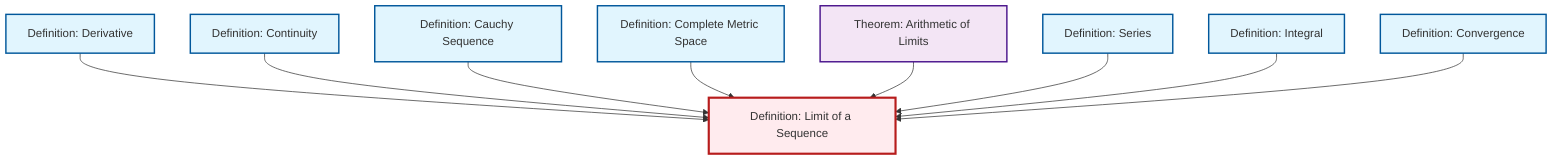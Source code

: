 graph TD
    classDef definition fill:#e1f5fe,stroke:#01579b,stroke-width:2px
    classDef theorem fill:#f3e5f5,stroke:#4a148c,stroke-width:2px
    classDef axiom fill:#fff3e0,stroke:#e65100,stroke-width:2px
    classDef example fill:#e8f5e9,stroke:#1b5e20,stroke-width:2px
    classDef current fill:#ffebee,stroke:#b71c1c,stroke-width:3px
    thm-limit-arithmetic["Theorem: Arithmetic of Limits"]:::theorem
    def-integral["Definition: Integral"]:::definition
    def-continuity["Definition: Continuity"]:::definition
    def-cauchy-sequence["Definition: Cauchy Sequence"]:::definition
    def-complete-metric-space["Definition: Complete Metric Space"]:::definition
    def-limit["Definition: Limit of a Sequence"]:::definition
    def-series["Definition: Series"]:::definition
    def-derivative["Definition: Derivative"]:::definition
    def-convergence["Definition: Convergence"]:::definition
    def-derivative --> def-limit
    def-continuity --> def-limit
    def-cauchy-sequence --> def-limit
    def-complete-metric-space --> def-limit
    thm-limit-arithmetic --> def-limit
    def-series --> def-limit
    def-integral --> def-limit
    def-convergence --> def-limit
    class def-limit current